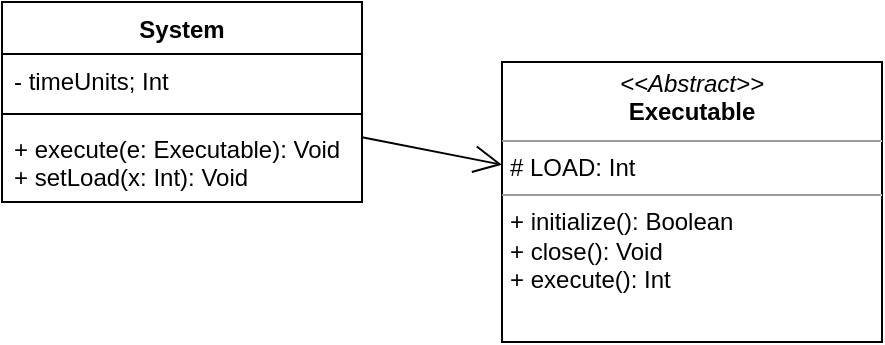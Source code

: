 <mxfile version="17.5.0" type="device"><diagram id="C5RBs43oDa-KdzZeNtuy" name="Page-1"><mxGraphModel dx="782" dy="468" grid="1" gridSize="10" guides="1" tooltips="1" connect="1" arrows="1" fold="1" page="1" pageScale="1" pageWidth="827" pageHeight="1169" math="0" shadow="0"><root><mxCell id="WIyWlLk6GJQsqaUBKTNV-0"/><mxCell id="WIyWlLk6GJQsqaUBKTNV-1" parent="WIyWlLk6GJQsqaUBKTNV-0"/><mxCell id="GWmxhHLyyYpbX4isyp81-0" value="System" style="swimlane;fontStyle=1;align=center;verticalAlign=top;childLayout=stackLayout;horizontal=1;startSize=26;horizontalStack=0;resizeParent=1;resizeParentMax=0;resizeLast=0;collapsible=1;marginBottom=0;" vertex="1" parent="WIyWlLk6GJQsqaUBKTNV-1"><mxGeometry x="280" y="50" width="180" height="100" as="geometry"/></mxCell><mxCell id="GWmxhHLyyYpbX4isyp81-1" value="- timeUnits; Int" style="text;strokeColor=none;fillColor=none;align=left;verticalAlign=top;spacingLeft=4;spacingRight=4;overflow=hidden;rotatable=0;points=[[0,0.5],[1,0.5]];portConstraint=eastwest;" vertex="1" parent="GWmxhHLyyYpbX4isyp81-0"><mxGeometry y="26" width="180" height="26" as="geometry"/></mxCell><mxCell id="GWmxhHLyyYpbX4isyp81-2" value="" style="line;strokeWidth=1;fillColor=none;align=left;verticalAlign=middle;spacingTop=-1;spacingLeft=3;spacingRight=3;rotatable=0;labelPosition=right;points=[];portConstraint=eastwest;" vertex="1" parent="GWmxhHLyyYpbX4isyp81-0"><mxGeometry y="52" width="180" height="8" as="geometry"/></mxCell><mxCell id="GWmxhHLyyYpbX4isyp81-3" value="+ execute(e: Executable): Void&#10;+ setLoad(x: Int): Void" style="text;strokeColor=none;fillColor=none;align=left;verticalAlign=top;spacingLeft=4;spacingRight=4;overflow=hidden;rotatable=0;points=[[0,0.5],[1,0.5]];portConstraint=eastwest;" vertex="1" parent="GWmxhHLyyYpbX4isyp81-0"><mxGeometry y="60" width="180" height="40" as="geometry"/></mxCell><mxCell id="GWmxhHLyyYpbX4isyp81-10" value="&lt;p style=&quot;margin: 0px ; margin-top: 4px ; text-align: center&quot;&gt;&lt;i&gt;&amp;lt;&amp;lt;Abstract&amp;gt;&amp;gt;&lt;/i&gt;&lt;br&gt;&lt;b&gt;Executable&lt;/b&gt;&lt;/p&gt;&lt;hr size=&quot;1&quot;&gt;&lt;p style=&quot;margin: 0px ; margin-left: 4px&quot;&gt;# LOAD: Int&lt;br&gt;&lt;/p&gt;&lt;hr size=&quot;1&quot;&gt;&lt;p style=&quot;margin: 0px ; margin-left: 4px&quot;&gt;+ initialize(): Boolean&lt;/p&gt;&lt;p style=&quot;margin: 0px ; margin-left: 4px&quot;&gt;+ close(): Void&lt;/p&gt;&lt;p style=&quot;margin: 0px ; margin-left: 4px&quot;&gt;+ execute(): Int&lt;/p&gt;" style="verticalAlign=top;align=left;overflow=fill;fontSize=12;fontFamily=Helvetica;html=1;" vertex="1" parent="WIyWlLk6GJQsqaUBKTNV-1"><mxGeometry x="530" y="80" width="190" height="140" as="geometry"/></mxCell><mxCell id="GWmxhHLyyYpbX4isyp81-12" value="" style="endArrow=open;endFill=1;endSize=12;html=1;rounded=0;" edge="1" parent="WIyWlLk6GJQsqaUBKTNV-1" source="GWmxhHLyyYpbX4isyp81-0" target="GWmxhHLyyYpbX4isyp81-10"><mxGeometry width="160" relative="1" as="geometry"><mxPoint x="320" y="230" as="sourcePoint"/><mxPoint x="480" y="230" as="targetPoint"/></mxGeometry></mxCell></root></mxGraphModel></diagram></mxfile>